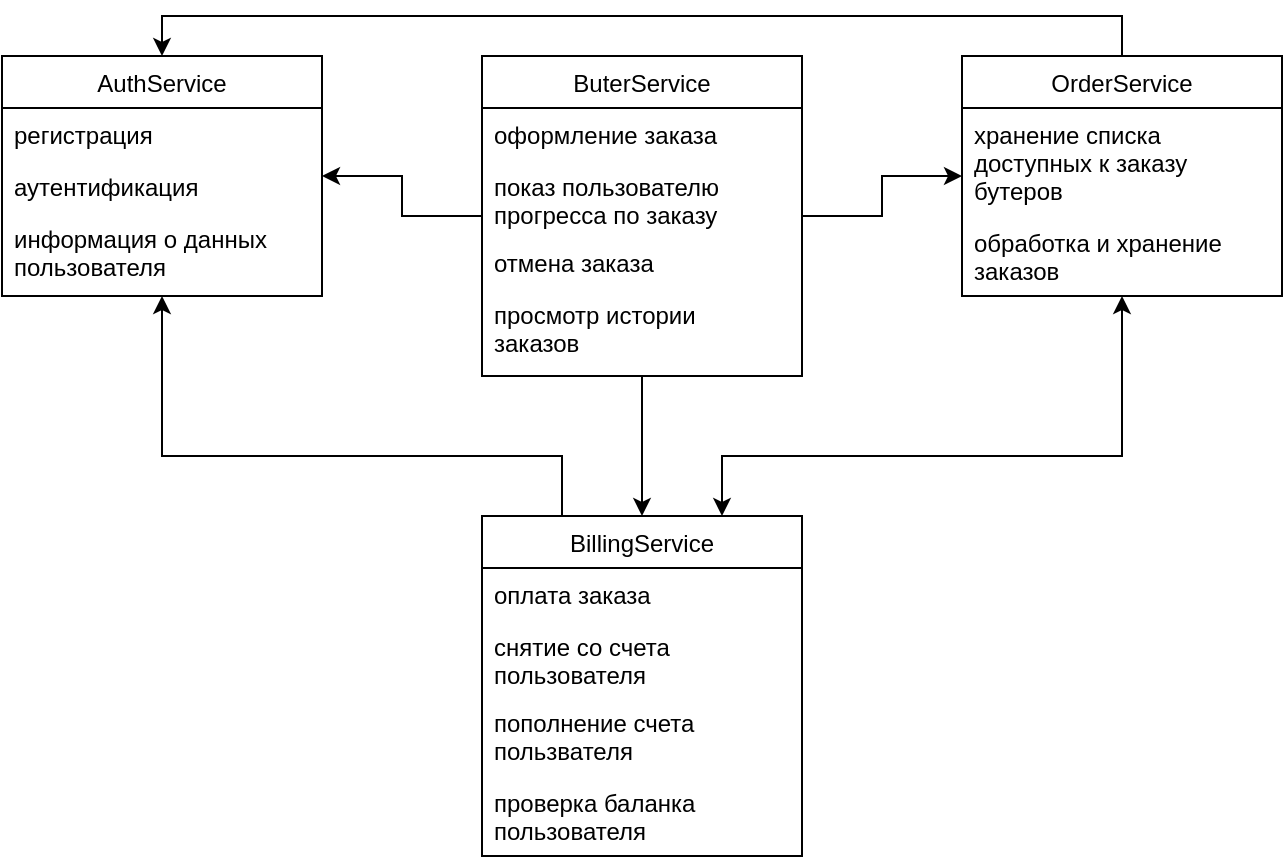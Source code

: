 <mxfile version="14.7.4" type="embed"><diagram id="oYUyzN8JRPa1vdoLPqRL" name="Страница 1"><mxGraphModel dx="856" dy="373" grid="1" gridSize="10" guides="1" tooltips="1" connect="1" arrows="1" fold="1" page="1" pageScale="1" pageWidth="827" pageHeight="1169" math="0" shadow="0"><root><mxCell id="0"/><mxCell id="1" parent="0"/><mxCell id="zV_LcGdDUK6NbFsqQo97-5" value="AuthService" style="swimlane;fontStyle=0;childLayout=stackLayout;horizontal=1;startSize=26;horizontalStack=0;resizeParent=1;resizeParentMax=0;resizeLast=0;collapsible=1;marginBottom=0;" parent="1" vertex="1"><mxGeometry x="40" y="80" width="160" height="120" as="geometry"/></mxCell><mxCell id="zV_LcGdDUK6NbFsqQo97-6" value="регистрация" style="text;strokeColor=none;fillColor=none;align=left;verticalAlign=top;spacingLeft=4;spacingRight=4;overflow=hidden;rotatable=0;points=[[0,0.5],[1,0.5]];portConstraint=eastwest;" parent="zV_LcGdDUK6NbFsqQo97-5" vertex="1"><mxGeometry y="26" width="160" height="26" as="geometry"/></mxCell><mxCell id="zV_LcGdDUK6NbFsqQo97-7" value="аутентификация" style="text;strokeColor=none;fillColor=none;align=left;verticalAlign=top;spacingLeft=4;spacingRight=4;overflow=hidden;rotatable=0;points=[[0,0.5],[1,0.5]];portConstraint=eastwest;" parent="zV_LcGdDUK6NbFsqQo97-5" vertex="1"><mxGeometry y="52" width="160" height="26" as="geometry"/></mxCell><mxCell id="zV_LcGdDUK6NbFsqQo97-8" value="информация о данных&#10;пользователя" style="text;strokeColor=none;fillColor=none;align=left;verticalAlign=top;spacingLeft=4;spacingRight=4;overflow=hidden;rotatable=0;points=[[0,0.5],[1,0.5]];portConstraint=eastwest;" parent="zV_LcGdDUK6NbFsqQo97-5" vertex="1"><mxGeometry y="78" width="160" height="42" as="geometry"/></mxCell><mxCell id="11" style="edgeStyle=orthogonalEdgeStyle;rounded=0;orthogonalLoop=1;jettySize=auto;html=1;exitX=0.25;exitY=0;exitDx=0;exitDy=0;startArrow=none;startFill=0;endArrow=classic;endFill=1;" edge="1" parent="1" source="zV_LcGdDUK6NbFsqQo97-9" target="zV_LcGdDUK6NbFsqQo97-5"><mxGeometry relative="1" as="geometry"><Array as="points"><mxPoint x="320" y="280"/><mxPoint x="120" y="280"/></Array></mxGeometry></mxCell><mxCell id="zV_LcGdDUK6NbFsqQo97-9" value="BillingService" style="swimlane;fontStyle=0;childLayout=stackLayout;horizontal=1;startSize=26;horizontalStack=0;resizeParent=1;resizeParentMax=0;resizeLast=0;collapsible=1;marginBottom=0;" parent="1" vertex="1"><mxGeometry x="280" y="310" width="160" height="170" as="geometry"/></mxCell><mxCell id="zV_LcGdDUK6NbFsqQo97-10" value="оплата заказа" style="text;strokeColor=none;fillColor=none;align=left;verticalAlign=top;spacingLeft=4;spacingRight=4;overflow=hidden;rotatable=0;points=[[0,0.5],[1,0.5]];portConstraint=eastwest;" parent="zV_LcGdDUK6NbFsqQo97-9" vertex="1"><mxGeometry y="26" width="160" height="26" as="geometry"/></mxCell><mxCell id="zV_LcGdDUK6NbFsqQo97-11" value="снятие со счета&#10;пользователя" style="text;strokeColor=none;fillColor=none;align=left;verticalAlign=top;spacingLeft=4;spacingRight=4;overflow=hidden;rotatable=0;points=[[0,0.5],[1,0.5]];portConstraint=eastwest;" parent="zV_LcGdDUK6NbFsqQo97-9" vertex="1"><mxGeometry y="52" width="160" height="38" as="geometry"/></mxCell><mxCell id="zV_LcGdDUK6NbFsqQo97-12" value="пополнение счета&#10;пользвателя" style="text;strokeColor=none;fillColor=none;align=left;verticalAlign=top;spacingLeft=4;spacingRight=4;overflow=hidden;rotatable=0;points=[[0,0.5],[1,0.5]];portConstraint=eastwest;" parent="zV_LcGdDUK6NbFsqQo97-9" vertex="1"><mxGeometry y="90" width="160" height="40" as="geometry"/></mxCell><mxCell id="zV_LcGdDUK6NbFsqQo97-21" value="проверка баланка&#10;пользователя" style="text;strokeColor=none;fillColor=none;align=left;verticalAlign=top;spacingLeft=4;spacingRight=4;overflow=hidden;rotatable=0;points=[[0,0.5],[1,0.5]];portConstraint=eastwest;" parent="zV_LcGdDUK6NbFsqQo97-9" vertex="1"><mxGeometry y="130" width="160" height="40" as="geometry"/></mxCell><mxCell id="10" style="edgeStyle=orthogonalEdgeStyle;rounded=0;orthogonalLoop=1;jettySize=auto;html=1;exitX=0.5;exitY=0;exitDx=0;exitDy=0;entryX=0.5;entryY=0;entryDx=0;entryDy=0;" edge="1" parent="1" source="zV_LcGdDUK6NbFsqQo97-13" target="zV_LcGdDUK6NbFsqQo97-5"><mxGeometry relative="1" as="geometry"/></mxCell><mxCell id="14" style="edgeStyle=orthogonalEdgeStyle;rounded=0;orthogonalLoop=1;jettySize=auto;html=1;entryX=0.75;entryY=0;entryDx=0;entryDy=0;startArrow=classic;startFill=1;endArrow=classic;endFill=1;" edge="1" parent="1" source="zV_LcGdDUK6NbFsqQo97-13" target="zV_LcGdDUK6NbFsqQo97-9"><mxGeometry relative="1" as="geometry"><Array as="points"><mxPoint x="600" y="280"/><mxPoint x="400" y="280"/></Array></mxGeometry></mxCell><mxCell id="zV_LcGdDUK6NbFsqQo97-13" value="OrderService" style="swimlane;fontStyle=0;childLayout=stackLayout;horizontal=1;startSize=26;horizontalStack=0;resizeParent=1;resizeParentMax=0;resizeLast=0;collapsible=1;marginBottom=0;" parent="1" vertex="1"><mxGeometry x="520" y="80" width="160" height="120" as="geometry"/></mxCell><mxCell id="zV_LcGdDUK6NbFsqQo97-14" value="хранение списка&#10;доступных к заказу&#10;бутеров" style="text;strokeColor=none;fillColor=none;align=left;verticalAlign=top;spacingLeft=4;spacingRight=4;overflow=hidden;rotatable=0;points=[[0,0.5],[1,0.5]];portConstraint=eastwest;" parent="zV_LcGdDUK6NbFsqQo97-13" vertex="1"><mxGeometry y="26" width="160" height="54" as="geometry"/></mxCell><mxCell id="zV_LcGdDUK6NbFsqQo97-15" value="обработка и хранение&#10;заказов" style="text;strokeColor=none;fillColor=none;align=left;verticalAlign=top;spacingLeft=4;spacingRight=4;overflow=hidden;rotatable=0;points=[[0,0.5],[1,0.5]];portConstraint=eastwest;" parent="zV_LcGdDUK6NbFsqQo97-13" vertex="1"><mxGeometry y="80" width="160" height="40" as="geometry"/></mxCell><mxCell id="13" style="edgeStyle=orthogonalEdgeStyle;rounded=0;orthogonalLoop=1;jettySize=auto;html=1;entryX=0.5;entryY=0;entryDx=0;entryDy=0;startArrow=none;startFill=0;" edge="1" parent="1" source="zV_LcGdDUK6NbFsqQo97-17" target="zV_LcGdDUK6NbFsqQo97-9"><mxGeometry relative="1" as="geometry"/></mxCell><mxCell id="15" style="edgeStyle=orthogonalEdgeStyle;rounded=0;orthogonalLoop=1;jettySize=auto;html=1;startArrow=none;startFill=0;endArrow=classic;endFill=1;" edge="1" parent="1" source="zV_LcGdDUK6NbFsqQo97-17" target="zV_LcGdDUK6NbFsqQo97-5"><mxGeometry relative="1" as="geometry"/></mxCell><mxCell id="16" style="edgeStyle=orthogonalEdgeStyle;rounded=0;orthogonalLoop=1;jettySize=auto;html=1;startArrow=none;startFill=0;endArrow=classic;endFill=1;" edge="1" parent="1" source="zV_LcGdDUK6NbFsqQo97-17" target="zV_LcGdDUK6NbFsqQo97-13"><mxGeometry relative="1" as="geometry"/></mxCell><mxCell id="zV_LcGdDUK6NbFsqQo97-17" value="ButerService" style="swimlane;fontStyle=0;childLayout=stackLayout;horizontal=1;startSize=26;horizontalStack=0;resizeParent=1;resizeParentMax=0;resizeLast=0;collapsible=1;marginBottom=0;" parent="1" vertex="1"><mxGeometry x="280" y="80" width="160" height="160" as="geometry"/></mxCell><mxCell id="zV_LcGdDUK6NbFsqQo97-18" value="оформление заказа" style="text;strokeColor=none;fillColor=none;align=left;verticalAlign=top;spacingLeft=4;spacingRight=4;overflow=hidden;rotatable=0;points=[[0,0.5],[1,0.5]];portConstraint=eastwest;" parent="zV_LcGdDUK6NbFsqQo97-17" vertex="1"><mxGeometry y="26" width="160" height="26" as="geometry"/></mxCell><mxCell id="zV_LcGdDUK6NbFsqQo97-19" value="показ пользователю&#10;прогресса по заказу" style="text;strokeColor=none;fillColor=none;align=left;verticalAlign=top;spacingLeft=4;spacingRight=4;overflow=hidden;rotatable=0;points=[[0,0.5],[1,0.5]];portConstraint=eastwest;" parent="zV_LcGdDUK6NbFsqQo97-17" vertex="1"><mxGeometry y="52" width="160" height="38" as="geometry"/></mxCell><mxCell id="zV_LcGdDUK6NbFsqQo97-20" value="отмена заказа" style="text;strokeColor=none;fillColor=none;align=left;verticalAlign=top;spacingLeft=4;spacingRight=4;overflow=hidden;rotatable=0;points=[[0,0.5],[1,0.5]];portConstraint=eastwest;" parent="zV_LcGdDUK6NbFsqQo97-17" vertex="1"><mxGeometry y="90" width="160" height="26" as="geometry"/></mxCell><mxCell id="zV_LcGdDUK6NbFsqQo97-22" value="просмотр истории&#10;заказов" style="text;strokeColor=none;fillColor=none;align=left;verticalAlign=top;spacingLeft=4;spacingRight=4;overflow=hidden;rotatable=0;points=[[0,0.5],[1,0.5]];portConstraint=eastwest;" parent="zV_LcGdDUK6NbFsqQo97-17" vertex="1"><mxGeometry y="116" width="160" height="44" as="geometry"/></mxCell></root></mxGraphModel></diagram></mxfile>